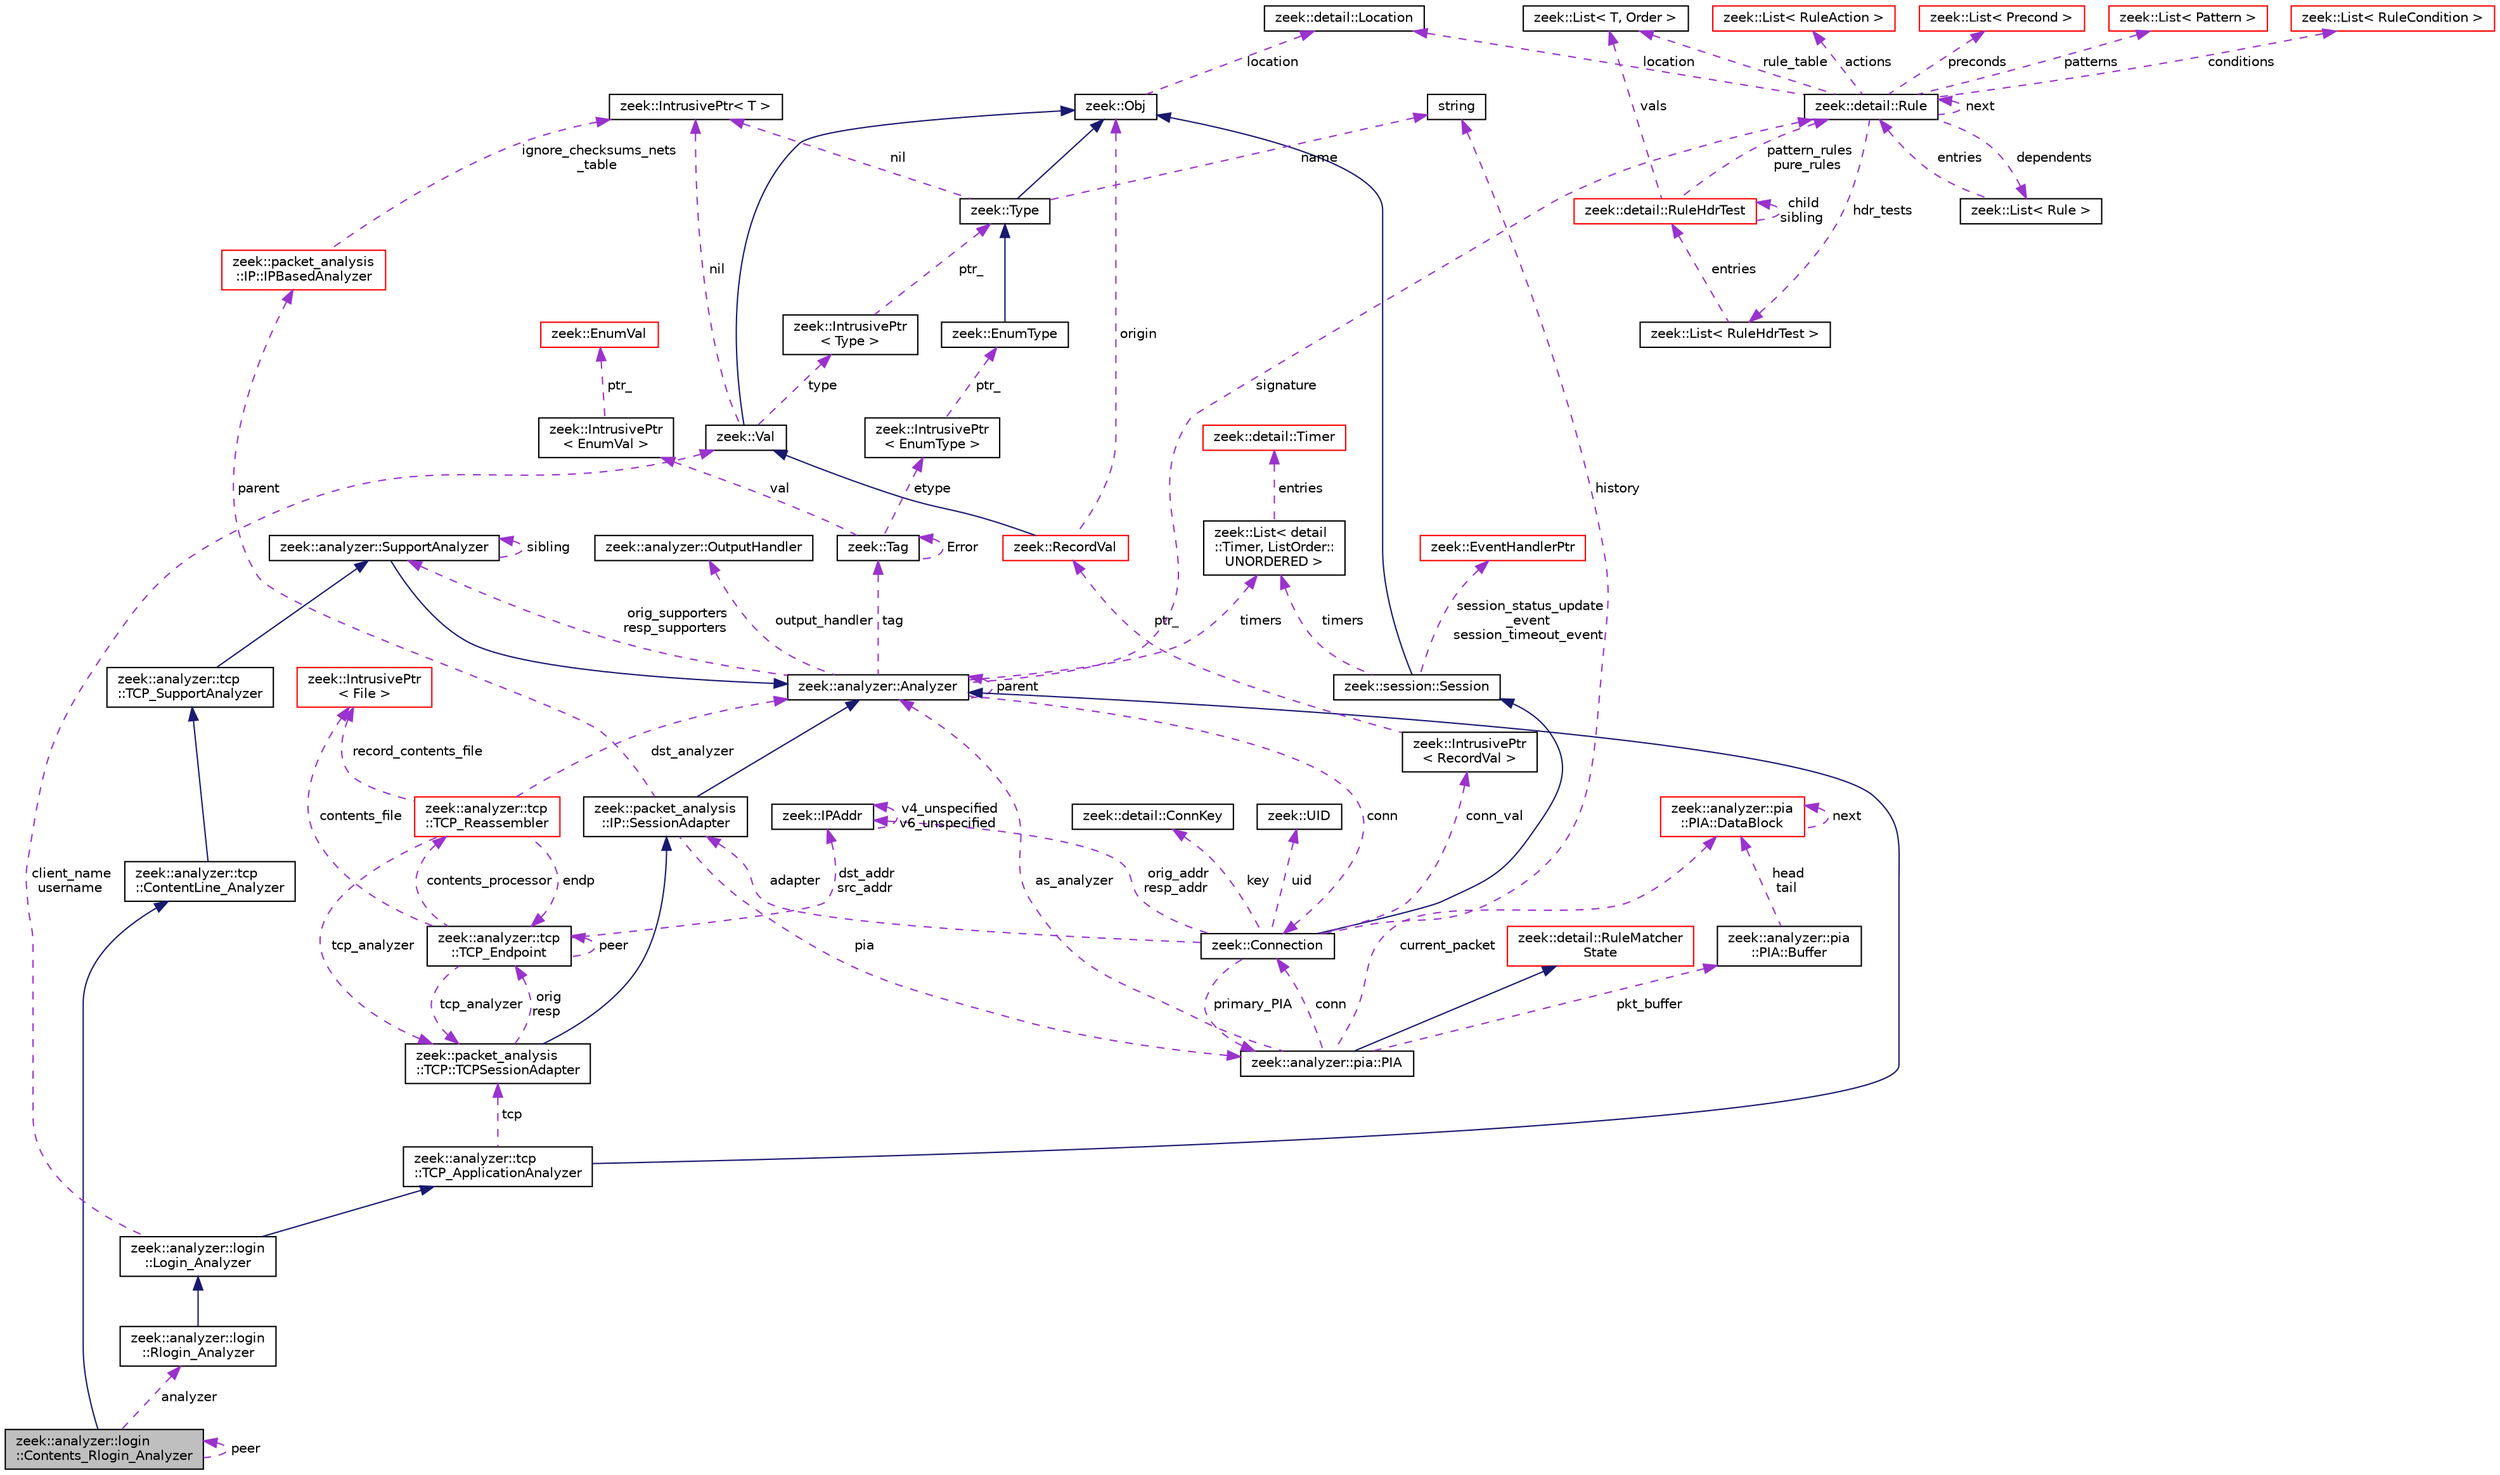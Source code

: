 digraph "zeek::analyzer::login::Contents_Rlogin_Analyzer"
{
 // LATEX_PDF_SIZE
  edge [fontname="Helvetica",fontsize="10",labelfontname="Helvetica",labelfontsize="10"];
  node [fontname="Helvetica",fontsize="10",shape=record];
  Node1 [label="zeek::analyzer::login\l::Contents_Rlogin_Analyzer",height=0.2,width=0.4,color="black", fillcolor="grey75", style="filled", fontcolor="black",tooltip=" "];
  Node2 -> Node1 [dir="back",color="midnightblue",fontsize="10",style="solid",fontname="Helvetica"];
  Node2 [label="zeek::analyzer::tcp\l::ContentLine_Analyzer",height=0.2,width=0.4,color="black", fillcolor="white", style="filled",URL="$de/de3/classzeek_1_1analyzer_1_1tcp_1_1ContentLine__Analyzer.html",tooltip=" "];
  Node3 -> Node2 [dir="back",color="midnightblue",fontsize="10",style="solid",fontname="Helvetica"];
  Node3 [label="zeek::analyzer::tcp\l::TCP_SupportAnalyzer",height=0.2,width=0.4,color="black", fillcolor="white", style="filled",URL="$d8/d52/classzeek_1_1analyzer_1_1tcp_1_1TCP__SupportAnalyzer.html",tooltip=" "];
  Node4 -> Node3 [dir="back",color="midnightblue",fontsize="10",style="solid",fontname="Helvetica"];
  Node4 [label="zeek::analyzer::SupportAnalyzer",height=0.2,width=0.4,color="black", fillcolor="white", style="filled",URL="$d6/d22/classzeek_1_1analyzer_1_1SupportAnalyzer.html",tooltip=" "];
  Node5 -> Node4 [dir="back",color="midnightblue",fontsize="10",style="solid",fontname="Helvetica"];
  Node5 [label="zeek::analyzer::Analyzer",height=0.2,width=0.4,color="black", fillcolor="white", style="filled",URL="$d0/d4f/classzeek_1_1analyzer_1_1Analyzer.html",tooltip=" "];
  Node6 -> Node5 [dir="back",color="darkorchid3",fontsize="10",style="dashed",label=" tag" ,fontname="Helvetica"];
  Node6 [label="zeek::Tag",height=0.2,width=0.4,color="black", fillcolor="white", style="filled",URL="$d3/dd0/classzeek_1_1Tag.html",tooltip=" "];
  Node6 -> Node6 [dir="back",color="darkorchid3",fontsize="10",style="dashed",label=" Error" ,fontname="Helvetica"];
  Node7 -> Node6 [dir="back",color="darkorchid3",fontsize="10",style="dashed",label=" val" ,fontname="Helvetica"];
  Node7 [label="zeek::IntrusivePtr\l\< EnumVal \>",height=0.2,width=0.4,color="black", fillcolor="white", style="filled",URL="$d6/dba/classzeek_1_1IntrusivePtr.html",tooltip=" "];
  Node8 -> Node7 [dir="back",color="darkorchid3",fontsize="10",style="dashed",label=" ptr_" ,fontname="Helvetica"];
  Node8 [label="zeek::EnumVal",height=0.2,width=0.4,color="red", fillcolor="white", style="filled",URL="$dc/da0/classzeek_1_1EnumVal.html",tooltip=" "];
  Node17 -> Node6 [dir="back",color="darkorchid3",fontsize="10",style="dashed",label=" etype" ,fontname="Helvetica"];
  Node17 [label="zeek::IntrusivePtr\l\< EnumType \>",height=0.2,width=0.4,color="black", fillcolor="white", style="filled",URL="$d6/dba/classzeek_1_1IntrusivePtr.html",tooltip=" "];
  Node18 -> Node17 [dir="back",color="darkorchid3",fontsize="10",style="dashed",label=" ptr_" ,fontname="Helvetica"];
  Node18 [label="zeek::EnumType",height=0.2,width=0.4,color="black", fillcolor="white", style="filled",URL="$d4/d24/classzeek_1_1EnumType.html",tooltip=" "];
  Node15 -> Node18 [dir="back",color="midnightblue",fontsize="10",style="solid",fontname="Helvetica"];
  Node15 [label="zeek::Type",height=0.2,width=0.4,color="black", fillcolor="white", style="filled",URL="$d0/d4f/classzeek_1_1Type.html",tooltip=" "];
  Node11 -> Node15 [dir="back",color="midnightblue",fontsize="10",style="solid",fontname="Helvetica"];
  Node11 [label="zeek::Obj",height=0.2,width=0.4,color="black", fillcolor="white", style="filled",URL="$dd/df1/classzeek_1_1Obj.html",tooltip=" "];
  Node12 -> Node11 [dir="back",color="darkorchid3",fontsize="10",style="dashed",label=" location" ,fontname="Helvetica"];
  Node12 [label="zeek::detail::Location",height=0.2,width=0.4,color="black", fillcolor="white", style="filled",URL="$d5/d1d/classzeek_1_1detail_1_1Location.html",tooltip=" "];
  Node13 -> Node15 [dir="back",color="darkorchid3",fontsize="10",style="dashed",label=" nil" ,fontname="Helvetica"];
  Node13 [label="zeek::IntrusivePtr\< T \>",height=0.2,width=0.4,color="black", fillcolor="white", style="filled",URL="$d6/dba/classzeek_1_1IntrusivePtr.html",tooltip=" "];
  Node16 -> Node15 [dir="back",color="darkorchid3",fontsize="10",style="dashed",label=" name" ,fontname="Helvetica"];
  Node16 [label="string",height=0.2,width=0.4,color="black", fillcolor="white", style="filled",tooltip=" "];
  Node19 -> Node5 [dir="back",color="darkorchid3",fontsize="10",style="dashed",label=" conn" ,fontname="Helvetica"];
  Node19 [label="zeek::Connection",height=0.2,width=0.4,color="black", fillcolor="white", style="filled",URL="$d0/d12/classzeek_1_1Connection.html",tooltip=" "];
  Node20 -> Node19 [dir="back",color="midnightblue",fontsize="10",style="solid",fontname="Helvetica"];
  Node20 [label="zeek::session::Session",height=0.2,width=0.4,color="black", fillcolor="white", style="filled",URL="$d0/dce/classzeek_1_1session_1_1Session.html",tooltip=" "];
  Node11 -> Node20 [dir="back",color="midnightblue",fontsize="10",style="solid",fontname="Helvetica"];
  Node21 -> Node20 [dir="back",color="darkorchid3",fontsize="10",style="dashed",label=" timers" ,fontname="Helvetica"];
  Node21 [label="zeek::List\< detail\l::Timer, ListOrder::\lUNORDERED \>",height=0.2,width=0.4,color="black", fillcolor="white", style="filled",URL="$d2/d8d/classzeek_1_1List.html",tooltip=" "];
  Node22 -> Node21 [dir="back",color="darkorchid3",fontsize="10",style="dashed",label=" entries" ,fontname="Helvetica"];
  Node22 [label="zeek::detail::Timer",height=0.2,width=0.4,color="red", fillcolor="white", style="filled",URL="$d1/da2/classzeek_1_1detail_1_1Timer.html",tooltip=" "];
  Node24 -> Node20 [dir="back",color="darkorchid3",fontsize="10",style="dashed",label=" session_status_update\l_event\nsession_timeout_event" ,fontname="Helvetica"];
  Node24 [label="zeek::EventHandlerPtr",height=0.2,width=0.4,color="red", fillcolor="white", style="filled",URL="$d7/dc7/classzeek_1_1EventHandlerPtr.html",tooltip=" "];
  Node36 -> Node19 [dir="back",color="darkorchid3",fontsize="10",style="dashed",label=" orig_addr\nresp_addr" ,fontname="Helvetica"];
  Node36 [label="zeek::IPAddr",height=0.2,width=0.4,color="black", fillcolor="white", style="filled",URL="$df/de6/classzeek_1_1IPAddr.html",tooltip=" "];
  Node36 -> Node36 [dir="back",color="darkorchid3",fontsize="10",style="dashed",label=" v4_unspecified\nv6_unspecified" ,fontname="Helvetica"];
  Node37 -> Node19 [dir="back",color="darkorchid3",fontsize="10",style="dashed",label=" conn_val" ,fontname="Helvetica"];
  Node37 [label="zeek::IntrusivePtr\l\< RecordVal \>",height=0.2,width=0.4,color="black", fillcolor="white", style="filled",URL="$d6/dba/classzeek_1_1IntrusivePtr.html",tooltip=" "];
  Node38 -> Node37 [dir="back",color="darkorchid3",fontsize="10",style="dashed",label=" ptr_" ,fontname="Helvetica"];
  Node38 [label="zeek::RecordVal",height=0.2,width=0.4,color="red", fillcolor="white", style="filled",URL="$d7/d7e/classzeek_1_1RecordVal.html",tooltip=" "];
  Node10 -> Node38 [dir="back",color="midnightblue",fontsize="10",style="solid",fontname="Helvetica"];
  Node10 [label="zeek::Val",height=0.2,width=0.4,color="black", fillcolor="white", style="filled",URL="$de/d49/classzeek_1_1Val.html",tooltip=" "];
  Node11 -> Node10 [dir="back",color="midnightblue",fontsize="10",style="solid",fontname="Helvetica"];
  Node13 -> Node10 [dir="back",color="darkorchid3",fontsize="10",style="dashed",label=" nil" ,fontname="Helvetica"];
  Node14 -> Node10 [dir="back",color="darkorchid3",fontsize="10",style="dashed",label=" type" ,fontname="Helvetica"];
  Node14 [label="zeek::IntrusivePtr\l\< Type \>",height=0.2,width=0.4,color="black", fillcolor="white", style="filled",URL="$d6/dba/classzeek_1_1IntrusivePtr.html",tooltip=" "];
  Node15 -> Node14 [dir="back",color="darkorchid3",fontsize="10",style="dashed",label=" ptr_" ,fontname="Helvetica"];
  Node11 -> Node38 [dir="back",color="darkorchid3",fontsize="10",style="dashed",label=" origin" ,fontname="Helvetica"];
  Node40 -> Node19 [dir="back",color="darkorchid3",fontsize="10",style="dashed",label=" key" ,fontname="Helvetica"];
  Node40 [label="zeek::detail::ConnKey",height=0.2,width=0.4,color="black", fillcolor="white", style="filled",URL="$d6/dfc/classzeek_1_1detail_1_1ConnKey.html",tooltip=" "];
  Node16 -> Node19 [dir="back",color="darkorchid3",fontsize="10",style="dashed",label=" history" ,fontname="Helvetica"];
  Node41 -> Node19 [dir="back",color="darkorchid3",fontsize="10",style="dashed",label=" adapter" ,fontname="Helvetica"];
  Node41 [label="zeek::packet_analysis\l::IP::SessionAdapter",height=0.2,width=0.4,color="black", fillcolor="white", style="filled",URL="$d3/db4/classzeek_1_1packet__analysis_1_1IP_1_1SessionAdapter.html",tooltip=" "];
  Node5 -> Node41 [dir="back",color="midnightblue",fontsize="10",style="solid",fontname="Helvetica"];
  Node42 -> Node41 [dir="back",color="darkorchid3",fontsize="10",style="dashed",label=" parent" ,fontname="Helvetica"];
  Node42 [label="zeek::packet_analysis\l::IP::IPBasedAnalyzer",height=0.2,width=0.4,color="red", fillcolor="white", style="filled",URL="$df/d05/classzeek_1_1packet__analysis_1_1IP_1_1IPBasedAnalyzer.html",tooltip=" "];
  Node13 -> Node42 [dir="back",color="darkorchid3",fontsize="10",style="dashed",label=" ignore_checksums_nets\l_table" ,fontname="Helvetica"];
  Node45 -> Node41 [dir="back",color="darkorchid3",fontsize="10",style="dashed",label=" pia" ,fontname="Helvetica"];
  Node45 [label="zeek::analyzer::pia::PIA",height=0.2,width=0.4,color="black", fillcolor="white", style="filled",URL="$dc/d39/classzeek_1_1analyzer_1_1pia_1_1PIA.html",tooltip=" "];
  Node46 -> Node45 [dir="back",color="midnightblue",fontsize="10",style="solid",fontname="Helvetica"];
  Node46 [label="zeek::detail::RuleMatcher\lState",height=0.2,width=0.4,color="red", fillcolor="white", style="filled",URL="$d2/d5d/classzeek_1_1detail_1_1RuleMatcherState.html",tooltip=" "];
  Node78 -> Node45 [dir="back",color="darkorchid3",fontsize="10",style="dashed",label=" pkt_buffer" ,fontname="Helvetica"];
  Node78 [label="zeek::analyzer::pia\l::PIA::Buffer",height=0.2,width=0.4,color="black", fillcolor="white", style="filled",URL="$dc/d06/structzeek_1_1analyzer_1_1pia_1_1PIA_1_1Buffer.html",tooltip=" "];
  Node79 -> Node78 [dir="back",color="darkorchid3",fontsize="10",style="dashed",label=" head\ntail" ,fontname="Helvetica"];
  Node79 [label="zeek::analyzer::pia\l::PIA::DataBlock",height=0.2,width=0.4,color="red", fillcolor="white", style="filled",URL="$dc/d39/classzeek_1_1analyzer_1_1pia_1_1PIA.html#dd/df9/structzeek_1_1analyzer_1_1pia_1_1PIA_1_1DataBlock",tooltip=" "];
  Node79 -> Node79 [dir="back",color="darkorchid3",fontsize="10",style="dashed",label=" next" ,fontname="Helvetica"];
  Node5 -> Node45 [dir="back",color="darkorchid3",fontsize="10",style="dashed",label=" as_analyzer" ,fontname="Helvetica"];
  Node19 -> Node45 [dir="back",color="darkorchid3",fontsize="10",style="dashed",label=" conn" ,fontname="Helvetica"];
  Node79 -> Node45 [dir="back",color="darkorchid3",fontsize="10",style="dashed",label=" current_packet" ,fontname="Helvetica"];
  Node45 -> Node19 [dir="back",color="darkorchid3",fontsize="10",style="dashed",label=" primary_PIA" ,fontname="Helvetica"];
  Node83 -> Node19 [dir="back",color="darkorchid3",fontsize="10",style="dashed",label=" uid" ,fontname="Helvetica"];
  Node83 [label="zeek::UID",height=0.2,width=0.4,color="black", fillcolor="white", style="filled",URL="$db/dea/classzeek_1_1UID.html",tooltip=" "];
  Node5 -> Node5 [dir="back",color="darkorchid3",fontsize="10",style="dashed",label=" parent" ,fontname="Helvetica"];
  Node65 -> Node5 [dir="back",color="darkorchid3",fontsize="10",style="dashed",label=" signature" ,fontname="Helvetica"];
  Node65 [label="zeek::detail::Rule",height=0.2,width=0.4,color="black", fillcolor="white", style="filled",URL="$d2/d1d/classzeek_1_1detail_1_1Rule.html",tooltip=" "];
  Node59 -> Node65 [dir="back",color="darkorchid3",fontsize="10",style="dashed",label=" hdr_tests" ,fontname="Helvetica"];
  Node59 [label="zeek::List\< RuleHdrTest \>",height=0.2,width=0.4,color="black", fillcolor="white", style="filled",URL="$d2/d8d/classzeek_1_1List.html",tooltip=" "];
  Node60 -> Node59 [dir="back",color="darkorchid3",fontsize="10",style="dashed",label=" entries" ,fontname="Helvetica"];
  Node60 [label="zeek::detail::RuleHdrTest",height=0.2,width=0.4,color="red", fillcolor="white", style="filled",URL="$d4/d72/classzeek_1_1detail_1_1RuleHdrTest.html",tooltip=" "];
  Node33 -> Node60 [dir="back",color="darkorchid3",fontsize="10",style="dashed",label=" vals" ,fontname="Helvetica"];
  Node33 [label="zeek::List\< T, Order \>",height=0.2,width=0.4,color="black", fillcolor="white", style="filled",URL="$d2/d8d/classzeek_1_1List.html",tooltip=" "];
  Node65 -> Node60 [dir="back",color="darkorchid3",fontsize="10",style="dashed",label=" pattern_rules\npure_rules" ,fontname="Helvetica"];
  Node60 -> Node60 [dir="back",color="darkorchid3",fontsize="10",style="dashed",label=" child\nsibling" ,fontname="Helvetica"];
  Node66 -> Node65 [dir="back",color="darkorchid3",fontsize="10",style="dashed",label=" conditions" ,fontname="Helvetica"];
  Node66 [label="zeek::List\< RuleCondition \>",height=0.2,width=0.4,color="red", fillcolor="white", style="filled",URL="$d2/d8d/classzeek_1_1List.html",tooltip=" "];
  Node68 -> Node65 [dir="back",color="darkorchid3",fontsize="10",style="dashed",label=" actions" ,fontname="Helvetica"];
  Node68 [label="zeek::List\< RuleAction \>",height=0.2,width=0.4,color="red", fillcolor="white", style="filled",URL="$d2/d8d/classzeek_1_1List.html",tooltip=" "];
  Node70 -> Node65 [dir="back",color="darkorchid3",fontsize="10",style="dashed",label=" preconds" ,fontname="Helvetica"];
  Node70 [label="zeek::List\< Precond \>",height=0.2,width=0.4,color="red", fillcolor="white", style="filled",URL="$d2/d8d/classzeek_1_1List.html",tooltip=" "];
  Node72 -> Node65 [dir="back",color="darkorchid3",fontsize="10",style="dashed",label=" dependents" ,fontname="Helvetica"];
  Node72 [label="zeek::List\< Rule \>",height=0.2,width=0.4,color="black", fillcolor="white", style="filled",URL="$d2/d8d/classzeek_1_1List.html",tooltip=" "];
  Node65 -> Node72 [dir="back",color="darkorchid3",fontsize="10",style="dashed",label=" entries" ,fontname="Helvetica"];
  Node73 -> Node65 [dir="back",color="darkorchid3",fontsize="10",style="dashed",label=" patterns" ,fontname="Helvetica"];
  Node73 [label="zeek::List\< Pattern \>",height=0.2,width=0.4,color="red", fillcolor="white", style="filled",URL="$d2/d8d/classzeek_1_1List.html",tooltip=" "];
  Node65 -> Node65 [dir="back",color="darkorchid3",fontsize="10",style="dashed",label=" next" ,fontname="Helvetica"];
  Node12 -> Node65 [dir="back",color="darkorchid3",fontsize="10",style="dashed",label=" location" ,fontname="Helvetica"];
  Node33 -> Node65 [dir="back",color="darkorchid3",fontsize="10",style="dashed",label=" rule_table" ,fontname="Helvetica"];
  Node84 -> Node5 [dir="back",color="darkorchid3",fontsize="10",style="dashed",label=" output_handler" ,fontname="Helvetica"];
  Node84 [label="zeek::analyzer::OutputHandler",height=0.2,width=0.4,color="black", fillcolor="white", style="filled",URL="$db/d31/classzeek_1_1analyzer_1_1OutputHandler.html",tooltip=" "];
  Node4 -> Node5 [dir="back",color="darkorchid3",fontsize="10",style="dashed",label=" orig_supporters\nresp_supporters" ,fontname="Helvetica"];
  Node21 -> Node5 [dir="back",color="darkorchid3",fontsize="10",style="dashed",label=" timers" ,fontname="Helvetica"];
  Node4 -> Node4 [dir="back",color="darkorchid3",fontsize="10",style="dashed",label=" sibling" ,fontname="Helvetica"];
  Node1 -> Node1 [dir="back",color="darkorchid3",fontsize="10",style="dashed",label=" peer" ,fontname="Helvetica"];
  Node85 -> Node1 [dir="back",color="darkorchid3",fontsize="10",style="dashed",label=" analyzer" ,fontname="Helvetica"];
  Node85 [label="zeek::analyzer::login\l::Rlogin_Analyzer",height=0.2,width=0.4,color="black", fillcolor="white", style="filled",URL="$db/d3c/classzeek_1_1analyzer_1_1login_1_1Rlogin__Analyzer.html",tooltip=" "];
  Node86 -> Node85 [dir="back",color="midnightblue",fontsize="10",style="solid",fontname="Helvetica"];
  Node86 [label="zeek::analyzer::login\l::Login_Analyzer",height=0.2,width=0.4,color="black", fillcolor="white", style="filled",URL="$d3/d46/classzeek_1_1analyzer_1_1login_1_1Login__Analyzer.html",tooltip=" "];
  Node87 -> Node86 [dir="back",color="midnightblue",fontsize="10",style="solid",fontname="Helvetica"];
  Node87 [label="zeek::analyzer::tcp\l::TCP_ApplicationAnalyzer",height=0.2,width=0.4,color="black", fillcolor="white", style="filled",URL="$df/d72/classzeek_1_1analyzer_1_1tcp_1_1TCP__ApplicationAnalyzer.html",tooltip=" "];
  Node5 -> Node87 [dir="back",color="midnightblue",fontsize="10",style="solid",fontname="Helvetica"];
  Node88 -> Node87 [dir="back",color="darkorchid3",fontsize="10",style="dashed",label=" tcp" ,fontname="Helvetica"];
  Node88 [label="zeek::packet_analysis\l::TCP::TCPSessionAdapter",height=0.2,width=0.4,color="black", fillcolor="white", style="filled",URL="$d3/d6a/classzeek_1_1packet__analysis_1_1TCP_1_1TCPSessionAdapter.html",tooltip=" "];
  Node41 -> Node88 [dir="back",color="midnightblue",fontsize="10",style="solid",fontname="Helvetica"];
  Node89 -> Node88 [dir="back",color="darkorchid3",fontsize="10",style="dashed",label=" orig\nresp" ,fontname="Helvetica"];
  Node89 [label="zeek::analyzer::tcp\l::TCP_Endpoint",height=0.2,width=0.4,color="black", fillcolor="white", style="filled",URL="$de/d6c/classzeek_1_1analyzer_1_1tcp_1_1TCP__Endpoint.html",tooltip=" "];
  Node89 -> Node89 [dir="back",color="darkorchid3",fontsize="10",style="dashed",label=" peer" ,fontname="Helvetica"];
  Node90 -> Node89 [dir="back",color="darkorchid3",fontsize="10",style="dashed",label=" contents_processor" ,fontname="Helvetica"];
  Node90 [label="zeek::analyzer::tcp\l::TCP_Reassembler",height=0.2,width=0.4,color="red", fillcolor="white", style="filled",URL="$d8/db8/classzeek_1_1analyzer_1_1tcp_1_1TCP__Reassembler.html",tooltip=" "];
  Node89 -> Node90 [dir="back",color="darkorchid3",fontsize="10",style="dashed",label=" endp" ,fontname="Helvetica"];
  Node95 -> Node90 [dir="back",color="darkorchid3",fontsize="10",style="dashed",label=" record_contents_file" ,fontname="Helvetica"];
  Node95 [label="zeek::IntrusivePtr\l\< File \>",height=0.2,width=0.4,color="red", fillcolor="white", style="filled",URL="$d6/dba/classzeek_1_1IntrusivePtr.html",tooltip=" "];
  Node5 -> Node90 [dir="back",color="darkorchid3",fontsize="10",style="dashed",label=" dst_analyzer" ,fontname="Helvetica"];
  Node88 -> Node90 [dir="back",color="darkorchid3",fontsize="10",style="dashed",label=" tcp_analyzer" ,fontname="Helvetica"];
  Node88 -> Node89 [dir="back",color="darkorchid3",fontsize="10",style="dashed",label=" tcp_analyzer" ,fontname="Helvetica"];
  Node95 -> Node89 [dir="back",color="darkorchid3",fontsize="10",style="dashed",label=" contents_file" ,fontname="Helvetica"];
  Node36 -> Node89 [dir="back",color="darkorchid3",fontsize="10",style="dashed",label=" dst_addr\nsrc_addr" ,fontname="Helvetica"];
  Node10 -> Node86 [dir="back",color="darkorchid3",fontsize="10",style="dashed",label=" client_name\nusername" ,fontname="Helvetica"];
}
